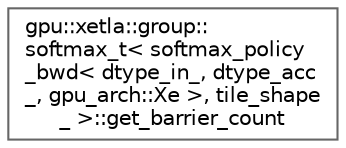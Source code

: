 digraph "Graphical Class Hierarchy"
{
 // LATEX_PDF_SIZE
  bgcolor="transparent";
  edge [fontname=Helvetica,fontsize=10,labelfontname=Helvetica,labelfontsize=10];
  node [fontname=Helvetica,fontsize=10,shape=box,height=0.2,width=0.4];
  rankdir="LR";
  Node0 [id="Node000000",label="gpu::xetla::group::\lsoftmax_t\< softmax_policy\l_bwd\< dtype_in_, dtype_acc\l_, gpu_arch::Xe \>, tile_shape\l_ \>::get_barrier_count",height=0.2,width=0.4,color="grey40", fillcolor="white", style="filled",URL="$structgpu_1_1xetla_1_1group_1_1softmax__t_3_01softmax__policy__bwd_3_01dtype__in___00_01dtype__ab5a920ee52ce6ba0689e24d1285f5566.html",tooltip=" "];
}
